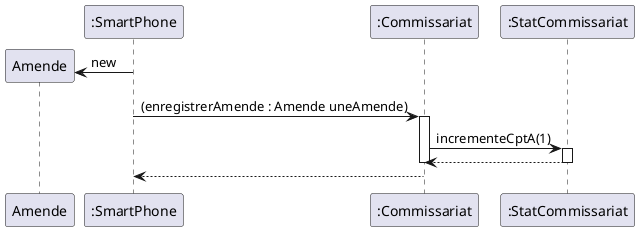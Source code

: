 @startuml
create Amende
":SmartPhone" -> Amende : new
":SmartPhone" -> ":Commissariat" : (enregistrerAmende : Amende uneAmende)
activate ":Commissariat"
":Commissariat" -> ":StatCommissariat" : incrementeCptA(1)
activate ":StatCommissariat"
":StatCommissariat" --> ":Commissariat"
deactivate ":StatCommissariat"
deactivate ":Commissariat"
":Commissariat" --> ":SmartPhone"
@enduml